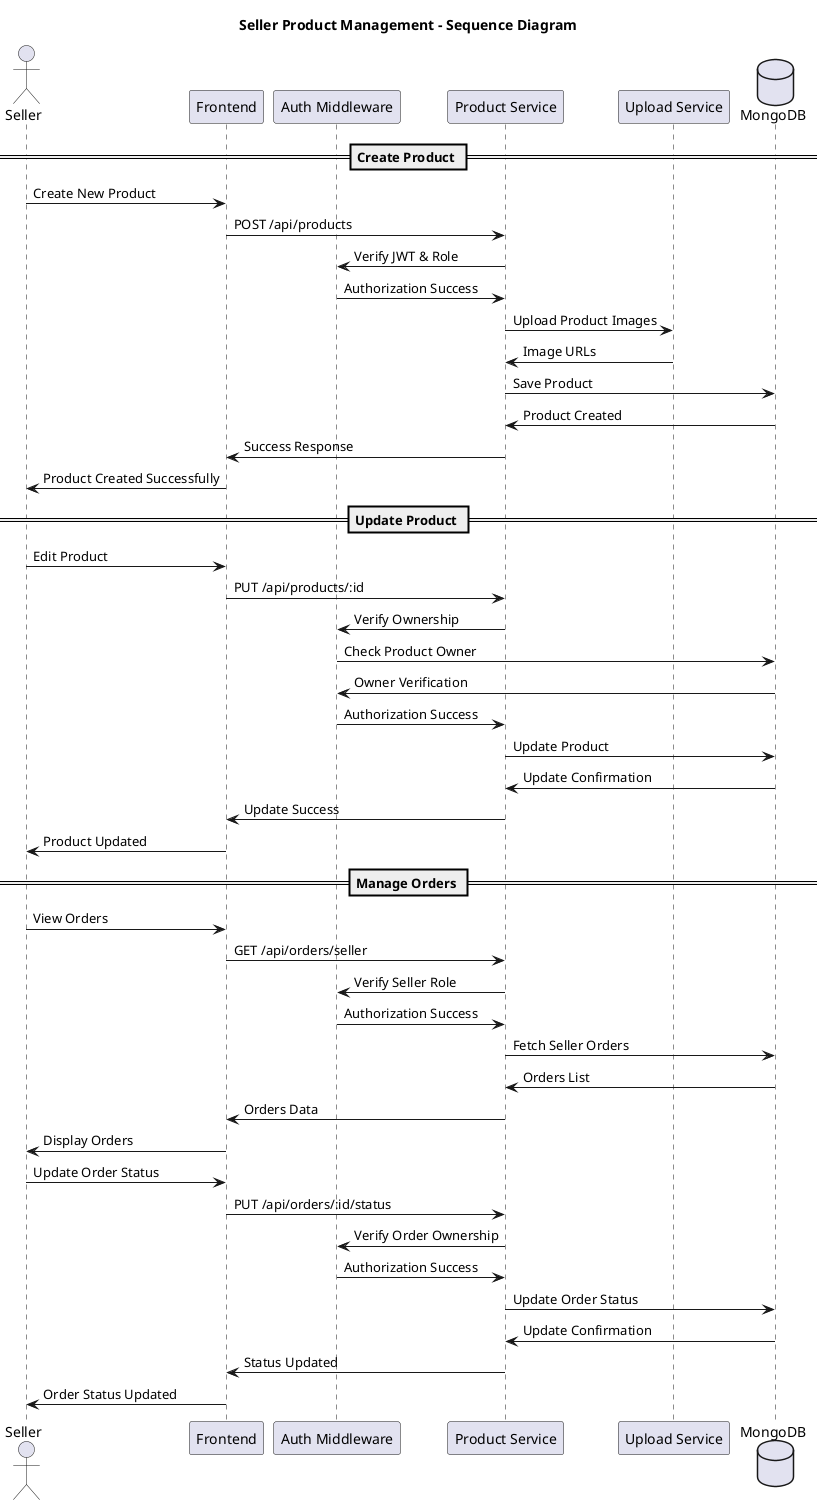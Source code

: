 @startuml Sequence_Seller_Product_Management
title Seller Product Management - Sequence Diagram

actor Seller
participant Frontend
participant "Auth Middleware" as Auth
participant "Product Service" as Product
participant "Upload Service" as Upload
database MongoDB

== Create Product ==
Seller -> Frontend: Create New Product
Frontend -> Product: POST /api/products
Product -> Auth: Verify JWT & Role
Auth -> Product: Authorization Success
Product -> Upload: Upload Product Images
Upload -> Product: Image URLs
Product -> MongoDB: Save Product
MongoDB -> Product: Product Created
Product -> Frontend: Success Response
Frontend -> Seller: Product Created Successfully

== Update Product ==
Seller -> Frontend: Edit Product
Frontend -> Product: PUT /api/products/:id
Product -> Auth: Verify Ownership
Auth -> MongoDB: Check Product Owner
MongoDB -> Auth: Owner Verification
Auth -> Product: Authorization Success
Product -> MongoDB: Update Product
MongoDB -> Product: Update Confirmation
Product -> Frontend: Update Success
Frontend -> Seller: Product Updated

== Manage Orders ==
Seller -> Frontend: View Orders
Frontend -> Product: GET /api/orders/seller
Product -> Auth: Verify Seller Role
Auth -> Product: Authorization Success
Product -> MongoDB: Fetch Seller Orders
MongoDB -> Product: Orders List
Product -> Frontend: Orders Data
Frontend -> Seller: Display Orders

Seller -> Frontend: Update Order Status
Frontend -> Product: PUT /api/orders/:id/status
Product -> Auth: Verify Order Ownership
Auth -> Product: Authorization Success
Product -> MongoDB: Update Order Status
MongoDB -> Product: Update Confirmation
Product -> Frontend: Status Updated
Frontend -> Seller: Order Status Updated

@enduml